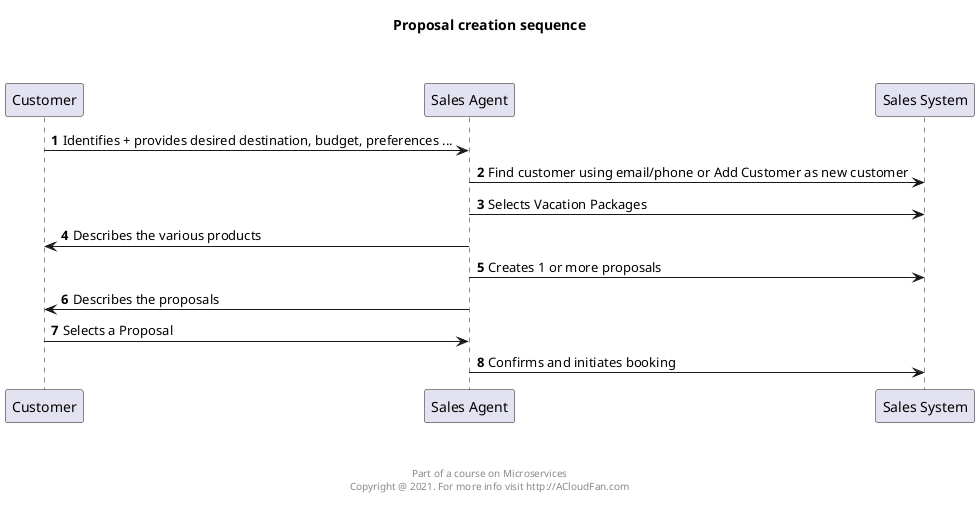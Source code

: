 @startuml

autonumber
Customer -> "Sales Agent" : Identifies + provides desired destination, budget, preferences ...

"Sales Agent" -> "Sales System" : Find customer using email/phone or Add Customer as new customer

"Sales Agent" -> "Sales System" : Selects Vacation Packages

"Sales Agent" -> "Customer" : Describes the various products

"Sales Agent" -> "Sales System" : Creates 1 or more proposals

"Sales Agent" -> "Customer" : Describes the proposals

"Customer" -> "Sales Agent" : Selects a Proposal

"Sales Agent" -> "Sales System" : Confirms and initiates booking

title Proposal creation sequence\n\n
footer \n\n\n Part of a course on Microservices \n Copyright @ 2021. For more info visit http://ACloudFan.com \n
@enduml
